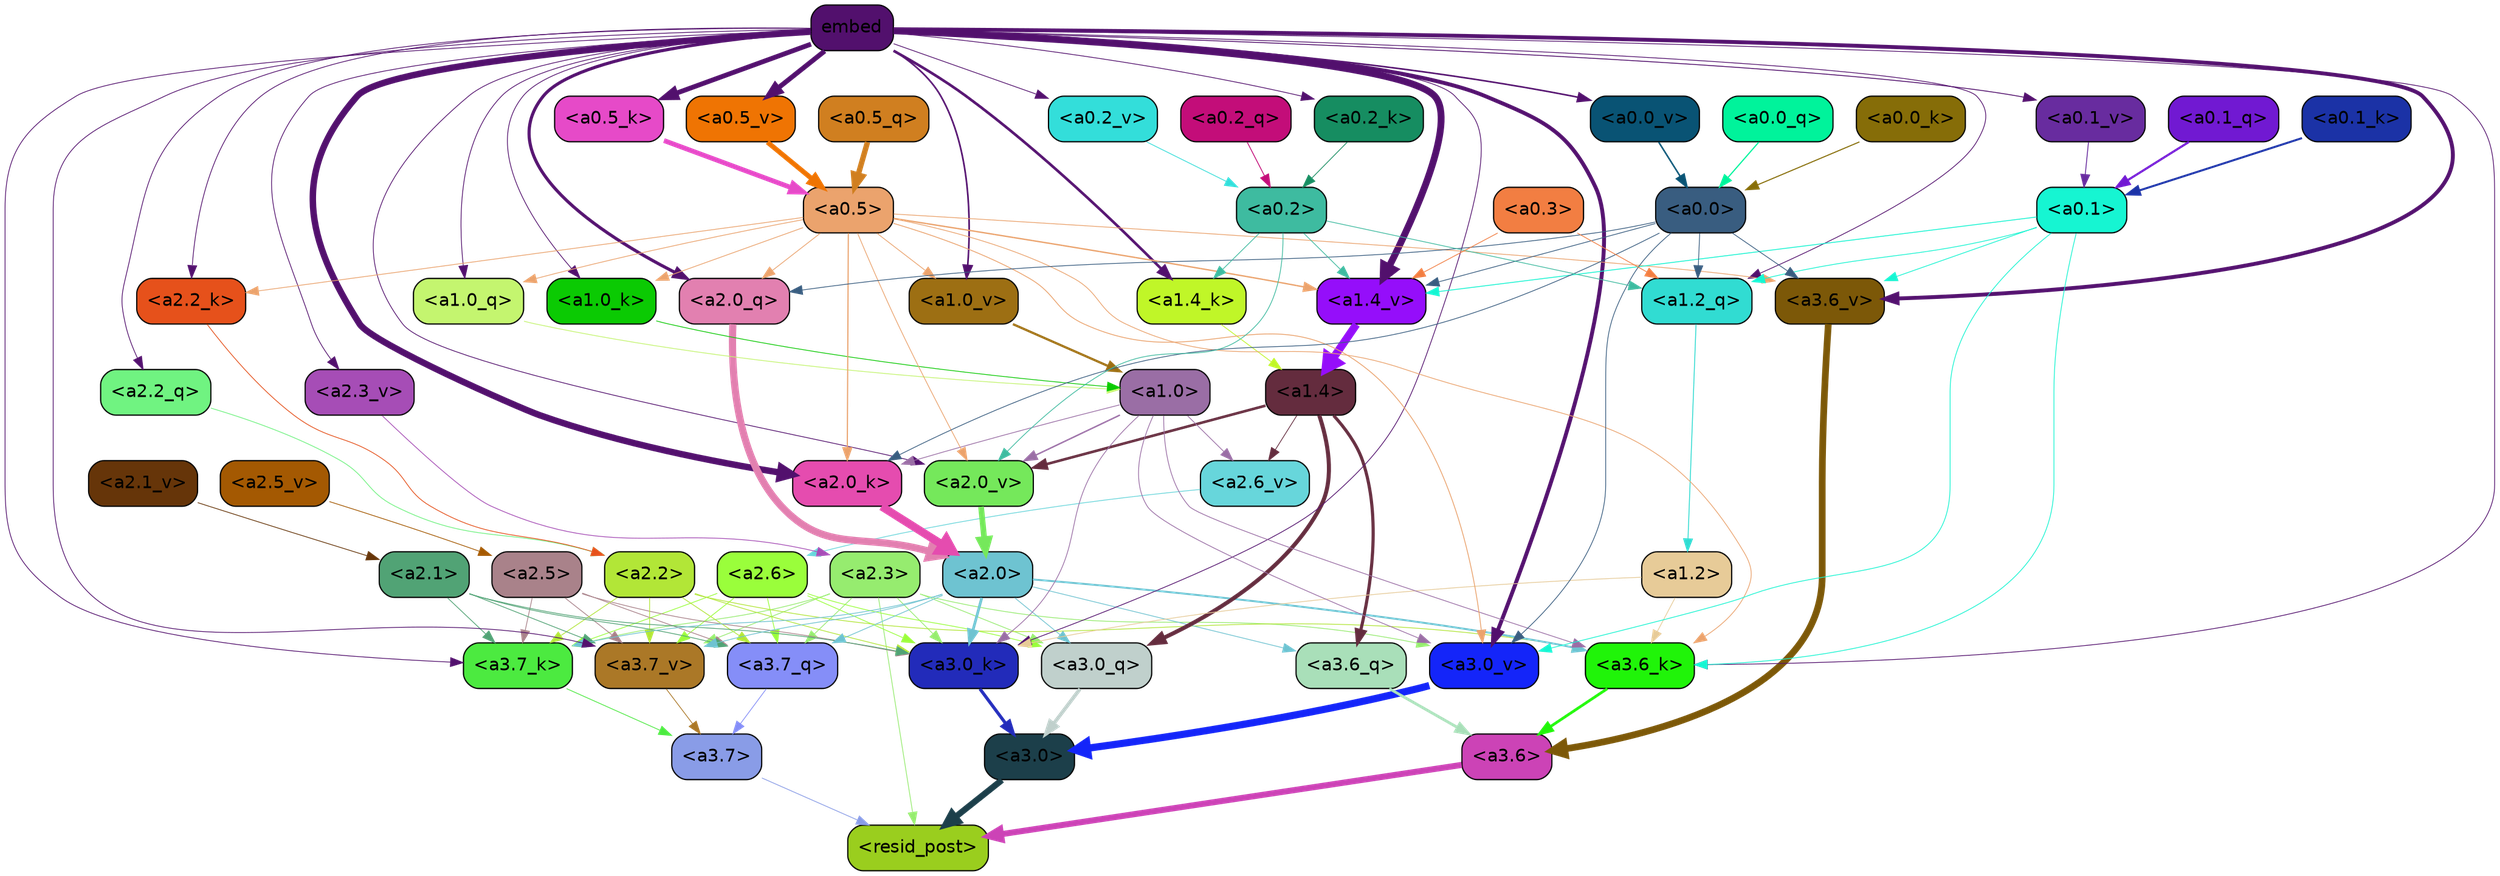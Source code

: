 strict digraph "" {
	graph [bgcolor=transparent,
		layout=dot,
		overlap=false,
		splines=true
	];
	"<a3.7>"	[color=black,
		fillcolor="#899ce7",
		fontname=Helvetica,
		shape=box,
		style="filled, rounded"];
	"<resid_post>"	[color=black,
		fillcolor="#9ace1e",
		fontname=Helvetica,
		shape=box,
		style="filled, rounded"];
	"<a3.7>" -> "<resid_post>"	[color="#899ce7",
		penwidth=0.6];
	"<a3.6>"	[color=black,
		fillcolor="#cc43b6",
		fontname=Helvetica,
		shape=box,
		style="filled, rounded"];
	"<a3.6>" -> "<resid_post>"	[color="#cc43b6",
		penwidth=4.7534414529800415];
	"<a3.0>"	[color=black,
		fillcolor="#1c3f4a",
		fontname=Helvetica,
		shape=box,
		style="filled, rounded"];
	"<a3.0>" -> "<resid_post>"	[color="#1c3f4a",
		penwidth=4.898576855659485];
	"<a2.3>"	[color=black,
		fillcolor="#96ec6f",
		fontname=Helvetica,
		shape=box,
		style="filled, rounded"];
	"<a2.3>" -> "<resid_post>"	[color="#96ec6f",
		penwidth=0.6];
	"<a3.7_q>"	[color=black,
		fillcolor="#858ef8",
		fontname=Helvetica,
		shape=box,
		style="filled, rounded"];
	"<a2.3>" -> "<a3.7_q>"	[color="#96ec6f",
		penwidth=0.6];
	"<a3.0_q>"	[color=black,
		fillcolor="#c0d0cc",
		fontname=Helvetica,
		shape=box,
		style="filled, rounded"];
	"<a2.3>" -> "<a3.0_q>"	[color="#96ec6f",
		penwidth=0.6];
	"<a3.7_k>"	[color=black,
		fillcolor="#4cea40",
		fontname=Helvetica,
		shape=box,
		style="filled, rounded"];
	"<a2.3>" -> "<a3.7_k>"	[color="#96ec6f",
		penwidth=0.6];
	"<a3.0_k>"	[color=black,
		fillcolor="#222bba",
		fontname=Helvetica,
		shape=box,
		style="filled, rounded"];
	"<a2.3>" -> "<a3.0_k>"	[color="#96ec6f",
		penwidth=0.6];
	"<a3.7_v>"	[color=black,
		fillcolor="#ab7827",
		fontname=Helvetica,
		shape=box,
		style="filled, rounded"];
	"<a2.3>" -> "<a3.7_v>"	[color="#96ec6f",
		penwidth=0.6];
	"<a3.0_v>"	[color=black,
		fillcolor="#1425f9",
		fontname=Helvetica,
		shape=box,
		style="filled, rounded"];
	"<a2.3>" -> "<a3.0_v>"	[color="#96ec6f",
		penwidth=0.6];
	"<a3.7_q>" -> "<a3.7>"	[color="#858ef8",
		penwidth=0.6];
	"<a3.6_q>"	[color=black,
		fillcolor="#a9dfb9",
		fontname=Helvetica,
		shape=box,
		style="filled, rounded"];
	"<a3.6_q>" -> "<a3.6>"	[color="#a9dfb9",
		penwidth=2.160832464694977];
	"<a3.0_q>" -> "<a3.0>"	[color="#c0d0cc",
		penwidth=2.870753765106201];
	"<a3.7_k>" -> "<a3.7>"	[color="#4cea40",
		penwidth=0.6];
	"<a3.6_k>"	[color=black,
		fillcolor="#20f409",
		fontname=Helvetica,
		shape=box,
		style="filled, rounded"];
	"<a3.6_k>" -> "<a3.6>"	[color="#20f409",
		penwidth=2.13908451795578];
	"<a3.0_k>" -> "<a3.0>"	[color="#222bba",
		penwidth=2.520303964614868];
	"<a3.7_v>" -> "<a3.7>"	[color="#ab7827",
		penwidth=0.6];
	"<a3.6_v>"	[color=black,
		fillcolor="#7c5808",
		fontname=Helvetica,
		shape=box,
		style="filled, rounded"];
	"<a3.6_v>" -> "<a3.6>"	[color="#7c5808",
		penwidth=5.297133803367615];
	"<a3.0_v>" -> "<a3.0>"	[color="#1425f9",
		penwidth=5.680712580680847];
	"<a2.6>"	[color=black,
		fillcolor="#9afe3b",
		fontname=Helvetica,
		shape=box,
		style="filled, rounded"];
	"<a2.6>" -> "<a3.7_q>"	[color="#9afe3b",
		penwidth=0.6];
	"<a2.6>" -> "<a3.0_q>"	[color="#9afe3b",
		penwidth=0.6];
	"<a2.6>" -> "<a3.7_k>"	[color="#9afe3b",
		penwidth=0.6];
	"<a2.6>" -> "<a3.0_k>"	[color="#9afe3b",
		penwidth=0.6];
	"<a2.6>" -> "<a3.7_v>"	[color="#9afe3b",
		penwidth=0.6];
	"<a2.5>"	[color=black,
		fillcolor="#a9828a",
		fontname=Helvetica,
		shape=box,
		style="filled, rounded"];
	"<a2.5>" -> "<a3.7_q>"	[color="#a9828a",
		penwidth=0.6];
	"<a2.5>" -> "<a3.7_k>"	[color="#a9828a",
		penwidth=0.6];
	"<a2.5>" -> "<a3.0_k>"	[color="#a9828a",
		penwidth=0.6];
	"<a2.5>" -> "<a3.7_v>"	[color="#a9828a",
		penwidth=0.6];
	"<a2.2>"	[color=black,
		fillcolor="#b2e637",
		fontname=Helvetica,
		shape=box,
		style="filled, rounded"];
	"<a2.2>" -> "<a3.7_q>"	[color="#b2e637",
		penwidth=0.6];
	"<a2.2>" -> "<a3.7_k>"	[color="#b2e637",
		penwidth=0.6];
	"<a2.2>" -> "<a3.6_k>"	[color="#b2e637",
		penwidth=0.6];
	"<a2.2>" -> "<a3.0_k>"	[color="#b2e637",
		penwidth=0.6];
	"<a2.2>" -> "<a3.7_v>"	[color="#b2e637",
		penwidth=0.6];
	"<a2.1>"	[color=black,
		fillcolor="#51a375",
		fontname=Helvetica,
		shape=box,
		style="filled, rounded"];
	"<a2.1>" -> "<a3.7_q>"	[color="#51a375",
		penwidth=0.6];
	"<a2.1>" -> "<a3.7_k>"	[color="#51a375",
		penwidth=0.6];
	"<a2.1>" -> "<a3.0_k>"	[color="#51a375",
		penwidth=0.6];
	"<a2.1>" -> "<a3.7_v>"	[color="#51a375",
		penwidth=0.6];
	"<a2.0>"	[color=black,
		fillcolor="#6ec3d1",
		fontname=Helvetica,
		shape=box,
		style="filled, rounded"];
	"<a2.0>" -> "<a3.7_q>"	[color="#6ec3d1",
		penwidth=0.6];
	"<a2.0>" -> "<a3.6_q>"	[color="#6ec3d1",
		penwidth=0.6];
	"<a2.0>" -> "<a3.0_q>"	[color="#6ec3d1",
		penwidth=0.6];
	"<a2.0>" -> "<a3.7_k>"	[color="#6ec3d1",
		penwidth=0.6];
	"<a2.0>" -> "<a3.6_k>"	[color="#6ec3d1",
		penwidth=1.4855384826660156];
	"<a2.0>" -> "<a3.0_k>"	[color="#6ec3d1",
		penwidth=2.142689883708954];
	"<a2.0>" -> "<a3.7_v>"	[color="#6ec3d1",
		penwidth=0.6];
	"<a1.4>"	[color=black,
		fillcolor="#642c3e",
		fontname=Helvetica,
		shape=box,
		style="filled, rounded"];
	"<a1.4>" -> "<a3.6_q>"	[color="#642c3e",
		penwidth=2.4767253398895264];
	"<a1.4>" -> "<a3.0_q>"	[color="#642c3e",
		penwidth=3.192750334739685];
	"<a2.6_v>"	[color=black,
		fillcolor="#67d6db",
		fontname=Helvetica,
		shape=box,
		style="filled, rounded"];
	"<a1.4>" -> "<a2.6_v>"	[color="#642c3e",
		penwidth=0.6];
	"<a2.0_v>"	[color=black,
		fillcolor="#75e85b",
		fontname=Helvetica,
		shape=box,
		style="filled, rounded"];
	"<a1.4>" -> "<a2.0_v>"	[color="#642c3e",
		penwidth=2.0349366441369057];
	embed	[color=black,
		fillcolor="#52106d",
		fontname=Helvetica,
		shape=box,
		style="filled, rounded"];
	embed -> "<a3.7_k>"	[color="#52106d",
		penwidth=0.6];
	embed -> "<a3.6_k>"	[color="#52106d",
		penwidth=0.6];
	embed -> "<a3.0_k>"	[color="#52106d",
		penwidth=0.6015868484973907];
	embed -> "<a3.7_v>"	[color="#52106d",
		penwidth=0.6];
	embed -> "<a3.6_v>"	[color="#52106d",
		penwidth=3.067279100418091];
	embed -> "<a3.0_v>"	[color="#52106d",
		penwidth=3.0891895294189453];
	"<a2.2_q>"	[color=black,
		fillcolor="#70f381",
		fontname=Helvetica,
		shape=box,
		style="filled, rounded"];
	embed -> "<a2.2_q>"	[color="#52106d",
		penwidth=0.6];
	"<a2.0_q>"	[color=black,
		fillcolor="#e280b0",
		fontname=Helvetica,
		shape=box,
		style="filled, rounded"];
	embed -> "<a2.0_q>"	[color="#52106d",
		penwidth=2.482962191104889];
	"<a2.2_k>"	[color=black,
		fillcolor="#e6511b",
		fontname=Helvetica,
		shape=box,
		style="filled, rounded"];
	embed -> "<a2.2_k>"	[color="#52106d",
		penwidth=0.6];
	"<a2.0_k>"	[color=black,
		fillcolor="#e54caf",
		fontname=Helvetica,
		shape=box,
		style="filled, rounded"];
	embed -> "<a2.0_k>"	[color="#52106d",
		penwidth=5.09069561958313];
	"<a2.3_v>"	[color=black,
		fillcolor="#a64db6",
		fontname=Helvetica,
		shape=box,
		style="filled, rounded"];
	embed -> "<a2.3_v>"	[color="#52106d",
		penwidth=0.6];
	embed -> "<a2.0_v>"	[color="#52106d",
		penwidth=0.6];
	"<a1.2_q>"	[color=black,
		fillcolor="#31dcd2",
		fontname=Helvetica,
		shape=box,
		style="filled, rounded"];
	embed -> "<a1.2_q>"	[color="#52106d",
		penwidth=0.6];
	"<a1.0_q>"	[color=black,
		fillcolor="#c4f56f",
		fontname=Helvetica,
		shape=box,
		style="filled, rounded"];
	embed -> "<a1.0_q>"	[color="#52106d",
		penwidth=0.6];
	"<a1.4_k>"	[color=black,
		fillcolor="#c0f628",
		fontname=Helvetica,
		shape=box,
		style="filled, rounded"];
	embed -> "<a1.4_k>"	[color="#52106d",
		penwidth=2.0865602493286133];
	"<a1.0_k>"	[color=black,
		fillcolor="#0bca03",
		fontname=Helvetica,
		shape=box,
		style="filled, rounded"];
	embed -> "<a1.0_k>"	[color="#52106d",
		penwidth=0.6];
	"<a1.4_v>"	[color=black,
		fillcolor="#950efa",
		fontname=Helvetica,
		shape=box,
		style="filled, rounded"];
	embed -> "<a1.4_v>"	[color="#52106d",
		penwidth=5.391523122787476];
	"<a1.0_v>"	[color=black,
		fillcolor="#9d6f13",
		fontname=Helvetica,
		shape=box,
		style="filled, rounded"];
	embed -> "<a1.0_v>"	[color="#52106d",
		penwidth=1.2820317149162292];
	"<a0.5_k>"	[color=black,
		fillcolor="#e64ac8",
		fontname=Helvetica,
		shape=box,
		style="filled, rounded"];
	embed -> "<a0.5_k>"	[color="#52106d",
		penwidth=3.780350238084793];
	"<a0.2_k>"	[color=black,
		fillcolor="#168d61",
		fontname=Helvetica,
		shape=box,
		style="filled, rounded"];
	embed -> "<a0.2_k>"	[color="#52106d",
		penwidth=0.6];
	"<a0.5_v>"	[color=black,
		fillcolor="#ef7403",
		fontname=Helvetica,
		shape=box,
		style="filled, rounded"];
	embed -> "<a0.5_v>"	[color="#52106d",
		penwidth=3.845047429203987];
	"<a0.2_v>"	[color=black,
		fillcolor="#33deda",
		fontname=Helvetica,
		shape=box,
		style="filled, rounded"];
	embed -> "<a0.2_v>"	[color="#52106d",
		penwidth=0.6];
	"<a0.1_v>"	[color=black,
		fillcolor="#682c9f",
		fontname=Helvetica,
		shape=box,
		style="filled, rounded"];
	embed -> "<a0.1_v>"	[color="#52106d",
		penwidth=0.6841893196105957];
	"<a0.0_v>"	[color=black,
		fillcolor="#095374",
		fontname=Helvetica,
		shape=box,
		style="filled, rounded"];
	embed -> "<a0.0_v>"	[color="#52106d",
		penwidth=1.2129571437835693];
	"<a1.2>"	[color=black,
		fillcolor="#e7cb98",
		fontname=Helvetica,
		shape=box,
		style="filled, rounded"];
	"<a1.2>" -> "<a3.6_k>"	[color="#e7cb98",
		penwidth=0.6];
	"<a1.2>" -> "<a3.0_k>"	[color="#e7cb98",
		penwidth=0.6];
	"<a1.0>"	[color=black,
		fillcolor="#9a6ea5",
		fontname=Helvetica,
		shape=box,
		style="filled, rounded"];
	"<a1.0>" -> "<a3.6_k>"	[color="#9a6ea5",
		penwidth=0.6];
	"<a1.0>" -> "<a3.0_k>"	[color="#9a6ea5",
		penwidth=0.6];
	"<a1.0>" -> "<a3.0_v>"	[color="#9a6ea5",
		penwidth=0.6];
	"<a1.0>" -> "<a2.0_k>"	[color="#9a6ea5",
		penwidth=0.6];
	"<a1.0>" -> "<a2.6_v>"	[color="#9a6ea5",
		penwidth=0.6];
	"<a1.0>" -> "<a2.0_v>"	[color="#9a6ea5",
		penwidth=1.1342760920524597];
	"<a0.5>"	[color=black,
		fillcolor="#eba36d",
		fontname=Helvetica,
		shape=box,
		style="filled, rounded"];
	"<a0.5>" -> "<a3.6_k>"	[color="#eba36d",
		penwidth=0.6];
	"<a0.5>" -> "<a3.6_v>"	[color="#eba36d",
		penwidth=0.6];
	"<a0.5>" -> "<a3.0_v>"	[color="#eba36d",
		penwidth=0.6549575447570533];
	"<a0.5>" -> "<a2.0_q>"	[color="#eba36d",
		penwidth=0.6];
	"<a0.5>" -> "<a2.2_k>"	[color="#eba36d",
		penwidth=0.6];
	"<a0.5>" -> "<a2.0_k>"	[color="#eba36d",
		penwidth=0.8980485796928406];
	"<a0.5>" -> "<a2.0_v>"	[color="#eba36d",
		penwidth=0.6];
	"<a0.5>" -> "<a1.0_q>"	[color="#eba36d",
		penwidth=0.6];
	"<a0.5>" -> "<a1.0_k>"	[color="#eba36d",
		penwidth=0.6];
	"<a0.5>" -> "<a1.4_v>"	[color="#eba36d",
		penwidth=1.060444712638855];
	"<a0.5>" -> "<a1.0_v>"	[color="#eba36d",
		penwidth=0.6];
	"<a0.1>"	[color=black,
		fillcolor="#16f5d2",
		fontname=Helvetica,
		shape=box,
		style="filled, rounded"];
	"<a0.1>" -> "<a3.6_k>"	[color="#16f5d2",
		penwidth=0.6];
	"<a0.1>" -> "<a3.6_v>"	[color="#16f5d2",
		penwidth=0.6];
	"<a0.1>" -> "<a3.0_v>"	[color="#16f5d2",
		penwidth=0.6];
	"<a0.1>" -> "<a1.2_q>"	[color="#16f5d2",
		penwidth=0.6];
	"<a0.1>" -> "<a1.4_v>"	[color="#16f5d2",
		penwidth=0.6688870191574097];
	"<a0.0>"	[color=black,
		fillcolor="#395d80",
		fontname=Helvetica,
		shape=box,
		style="filled, rounded"];
	"<a0.0>" -> "<a3.6_v>"	[color="#395d80",
		penwidth=0.6];
	"<a0.0>" -> "<a3.0_v>"	[color="#395d80",
		penwidth=0.6];
	"<a0.0>" -> "<a2.0_q>"	[color="#395d80",
		penwidth=0.6];
	"<a0.0>" -> "<a2.0_k>"	[color="#395d80",
		penwidth=0.6];
	"<a0.0>" -> "<a1.2_q>"	[color="#395d80",
		penwidth=0.6];
	"<a0.0>" -> "<a1.4_v>"	[color="#395d80",
		penwidth=0.6];
	"<a2.2_q>" -> "<a2.2>"	[color="#70f381",
		penwidth=0.6];
	"<a2.0_q>" -> "<a2.0>"	[color="#e280b0",
		penwidth=5.653985500335693];
	"<a2.2_k>" -> "<a2.2>"	[color="#e6511b",
		penwidth=0.6];
	"<a2.0_k>" -> "<a2.0>"	[color="#e54caf",
		penwidth=6.397904872894287];
	"<a2.6_v>" -> "<a2.6>"	[color="#67d6db",
		penwidth=0.6];
	"<a2.5_v>"	[color=black,
		fillcolor="#a45902",
		fontname=Helvetica,
		shape=box,
		style="filled, rounded"];
	"<a2.5_v>" -> "<a2.5>"	[color="#a45902",
		penwidth=0.6];
	"<a2.3_v>" -> "<a2.3>"	[color="#a64db6",
		penwidth=0.6];
	"<a2.1_v>"	[color=black,
		fillcolor="#663509",
		fontname=Helvetica,
		shape=box,
		style="filled, rounded"];
	"<a2.1_v>" -> "<a2.1>"	[color="#663509",
		penwidth=0.6];
	"<a2.0_v>" -> "<a2.0>"	[color="#75e85b",
		penwidth=4.48047137260437];
	"<a0.2>"	[color=black,
		fillcolor="#3ebba0",
		fontname=Helvetica,
		shape=box,
		style="filled, rounded"];
	"<a0.2>" -> "<a2.0_v>"	[color="#3ebba0",
		penwidth=0.6];
	"<a0.2>" -> "<a1.2_q>"	[color="#3ebba0",
		penwidth=0.6];
	"<a0.2>" -> "<a1.4_k>"	[color="#3ebba0",
		penwidth=0.6];
	"<a0.2>" -> "<a1.4_v>"	[color="#3ebba0",
		penwidth=0.6];
	"<a1.2_q>" -> "<a1.2>"	[color="#31dcd2",
		penwidth=0.702675461769104];
	"<a1.0_q>" -> "<a1.0>"	[color="#c4f56f",
		penwidth=0.6];
	"<a1.4_k>" -> "<a1.4>"	[color="#c0f628",
		penwidth=0.6];
	"<a1.0_k>" -> "<a1.0>"	[color="#0bca03",
		penwidth=0.6];
	"<a1.4_v>" -> "<a1.4>"	[color="#950efa",
		penwidth=6.273579955101013];
	"<a1.0_v>" -> "<a1.0>"	[color="#9d6f13",
		penwidth=1.7821020036935806];
	"<a0.3>"	[color=black,
		fillcolor="#f27e42",
		fontname=Helvetica,
		shape=box,
		style="filled, rounded"];
	"<a0.3>" -> "<a1.2_q>"	[color="#f27e42",
		penwidth=0.6];
	"<a0.3>" -> "<a1.4_v>"	[color="#f27e42",
		penwidth=0.6];
	"<a0.5_q>"	[color=black,
		fillcolor="#d07f20",
		fontname=Helvetica,
		shape=box,
		style="filled, rounded"];
	"<a0.5_q>" -> "<a0.5>"	[color="#d07f20",
		penwidth=4.261124700307846];
	"<a0.2_q>"	[color=black,
		fillcolor="#c30d79",
		fontname=Helvetica,
		shape=box,
		style="filled, rounded"];
	"<a0.2_q>" -> "<a0.2>"	[color="#c30d79",
		penwidth=0.68086838722229];
	"<a0.1_q>"	[color=black,
		fillcolor="#7119d2",
		fontname=Helvetica,
		shape=box,
		style="filled, rounded"];
	"<a0.1_q>" -> "<a0.1>"	[color="#7119d2",
		penwidth=1.6957619190216064];
	"<a0.0_q>"	[color=black,
		fillcolor="#00f39b",
		fontname=Helvetica,
		shape=box,
		style="filled, rounded"];
	"<a0.0_q>" -> "<a0.0>"	[color="#00f39b",
		penwidth=0.9356684684753418];
	"<a0.5_k>" -> "<a0.5>"	[color="#e64ac8",
		penwidth=3.774221658706665];
	"<a0.2_k>" -> "<a0.2>"	[color="#168d61",
		penwidth=0.6];
	"<a0.1_k>"	[color=black,
		fillcolor="#1b32a6",
		fontname=Helvetica,
		shape=box,
		style="filled, rounded"];
	"<a0.1_k>" -> "<a0.1>"	[color="#1b32a6",
		penwidth=1.5772395133972168];
	"<a0.0_k>"	[color=black,
		fillcolor="#866d08",
		fontname=Helvetica,
		shape=box,
		style="filled, rounded"];
	"<a0.0_k>" -> "<a0.0>"	[color="#866d08",
		penwidth=0.8415243625640869];
	"<a0.5_v>" -> "<a0.5>"	[color="#ef7403",
		penwidth=3.851448491215706];
	"<a0.2_v>" -> "<a0.2>"	[color="#33deda",
		penwidth=0.6];
	"<a0.1_v>" -> "<a0.1>"	[color="#682c9f",
		penwidth=0.7046854496002197];
	"<a0.0_v>" -> "<a0.0>"	[color="#095374",
		penwidth=1.2174623012542725];
}
